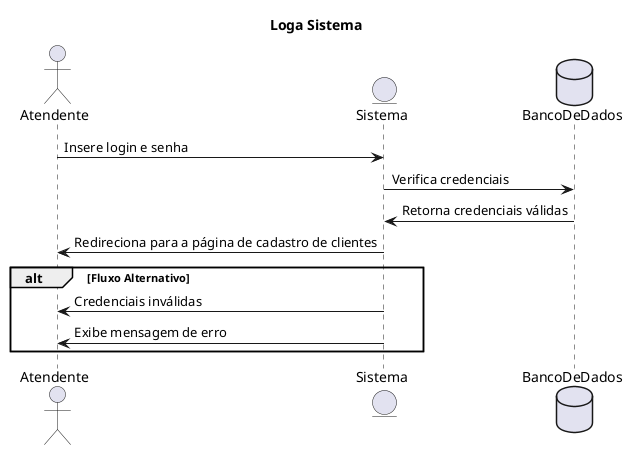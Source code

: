 @startuml Loga Sistema
title Loga Sistema
actor Atendente
entity Sistema
database BancoDeDados

Atendente -> Sistema: Insere login e senha
Sistema -> BancoDeDados: Verifica credenciais
BancoDeDados -> Sistema: Retorna credenciais válidas
Sistema -> Atendente: Redireciona para a página de cadastro de clientes

alt Fluxo Alternativo
    Sistema -> Atendente: Credenciais inválidas
    Sistema -> Atendente: Exibe mensagem de erro
end

@enduml